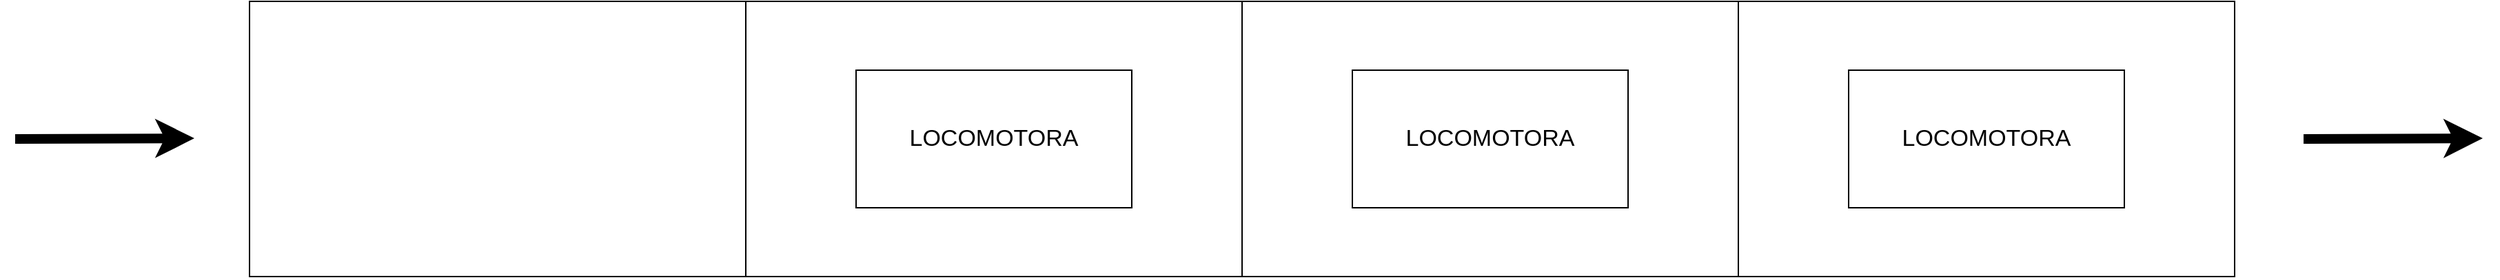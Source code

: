 <mxfile version="14.6.13" type="device"><diagram id="0yuMt5u2gMsRU-1e-oAI" name="Page-1"><mxGraphModel dx="2062" dy="1123" grid="1" gridSize="10" guides="1" tooltips="1" connect="1" arrows="1" fold="1" page="1" pageScale="1" pageWidth="4681" pageHeight="3300" math="0" shadow="0"><root><mxCell id="0"/><mxCell id="1" parent="0"/><mxCell id="D5diD1uVMpeKYcf1jD9l-1" value="" style="rounded=0;whiteSpace=wrap;html=1;" vertex="1" parent="1"><mxGeometry x="300" y="290" width="1440" height="200" as="geometry"/></mxCell><mxCell id="D5diD1uVMpeKYcf1jD9l-2" value="" style="endArrow=none;html=1;exitX=0.25;exitY=0;exitDx=0;exitDy=0;entryX=0.25;entryY=1;entryDx=0;entryDy=0;" edge="1" parent="1" source="D5diD1uVMpeKYcf1jD9l-1" target="D5diD1uVMpeKYcf1jD9l-1"><mxGeometry width="50" height="50" relative="1" as="geometry"><mxPoint x="1010" y="590" as="sourcePoint"/><mxPoint x="1060" y="540" as="targetPoint"/></mxGeometry></mxCell><mxCell id="D5diD1uVMpeKYcf1jD9l-3" value="" style="endArrow=none;html=1;exitX=0.5;exitY=0;exitDx=0;exitDy=0;entryX=0.5;entryY=1;entryDx=0;entryDy=0;" edge="1" parent="1" source="D5diD1uVMpeKYcf1jD9l-1" target="D5diD1uVMpeKYcf1jD9l-1"><mxGeometry width="50" height="50" relative="1" as="geometry"><mxPoint x="980" y="300" as="sourcePoint"/><mxPoint x="980.0" y="520" as="targetPoint"/></mxGeometry></mxCell><mxCell id="D5diD1uVMpeKYcf1jD9l-4" value="" style="endArrow=none;html=1;exitX=0.75;exitY=0;exitDx=0;exitDy=0;entryX=0.75;entryY=1;entryDx=0;entryDy=0;" edge="1" parent="1" source="D5diD1uVMpeKYcf1jD9l-1" target="D5diD1uVMpeKYcf1jD9l-1"><mxGeometry width="50" height="50" relative="1" as="geometry"><mxPoint x="1150" y="320" as="sourcePoint"/><mxPoint x="1150" y="540" as="targetPoint"/></mxGeometry></mxCell><mxCell id="D5diD1uVMpeKYcf1jD9l-5" value="&lt;font style=&quot;font-size: 17px&quot;&gt;LOCOMOTORA&lt;/font&gt;" style="rounded=0;whiteSpace=wrap;html=1;" vertex="1" parent="1"><mxGeometry x="1460" y="340" width="200" height="100" as="geometry"/></mxCell><mxCell id="D5diD1uVMpeKYcf1jD9l-6" value="&lt;font style=&quot;font-size: 17px&quot;&gt;LOCOMOTORA&lt;/font&gt;" style="rounded=0;whiteSpace=wrap;html=1;" vertex="1" parent="1"><mxGeometry x="1100" y="340" width="200" height="100" as="geometry"/></mxCell><mxCell id="D5diD1uVMpeKYcf1jD9l-7" value="&lt;font style=&quot;font-size: 17px&quot;&gt;LOCOMOTORA&lt;/font&gt;" style="rounded=0;whiteSpace=wrap;html=1;" vertex="1" parent="1"><mxGeometry x="740" y="340" width="200" height="100" as="geometry"/></mxCell><mxCell id="D5diD1uVMpeKYcf1jD9l-8" value="" style="endArrow=classic;html=1;strokeWidth=7;" edge="1" parent="1"><mxGeometry width="50" height="50" relative="1" as="geometry"><mxPoint x="130" y="390" as="sourcePoint"/><mxPoint x="260" y="389.5" as="targetPoint"/></mxGeometry></mxCell><mxCell id="D5diD1uVMpeKYcf1jD9l-10" value="" style="endArrow=classic;html=1;strokeWidth=7;" edge="1" parent="1"><mxGeometry width="50" height="50" relative="1" as="geometry"><mxPoint x="1790" y="390" as="sourcePoint"/><mxPoint x="1920" y="389.5" as="targetPoint"/></mxGeometry></mxCell></root></mxGraphModel></diagram></mxfile>